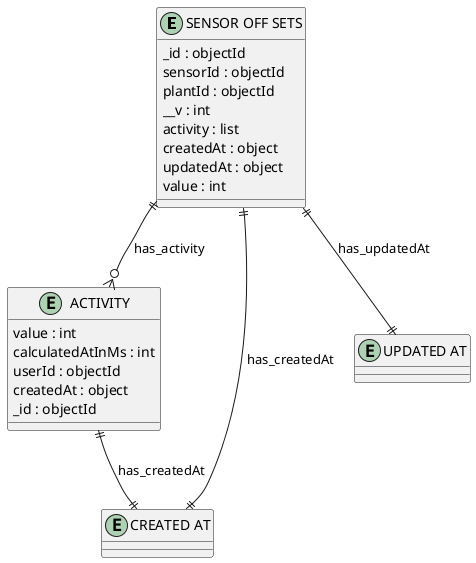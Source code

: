 @startuml SENSOR_OFF_SETS_Diagram

entity "SENSOR OFF SETS" as SENSOR_OFF_SETS {
  _id : objectId
  sensorId : objectId
  plantId : objectId
  __v : int
  activity : list
  createdAt : object
  updatedAt : object
  value : int
}

entity "ACTIVITY" as ACTIVITY {
  value : int
  calculatedAtInMs : int
  userId : objectId
  createdAt : object
  _id : objectId
}

entity "CREATED AT" as CREATED_AT {
}

entity "UPDATED AT" as UPDATED_AT {
}

' // Relationships
SENSOR_OFF_SETS ||--o{ ACTIVITY : has_activity
ACTIVITY ||--|| CREATED_AT : has_createdAt
SENSOR_OFF_SETS ||--|| CREATED_AT : has_createdAt
SENSOR_OFF_SETS ||--|| UPDATED_AT : has_updatedAt
@enduml
